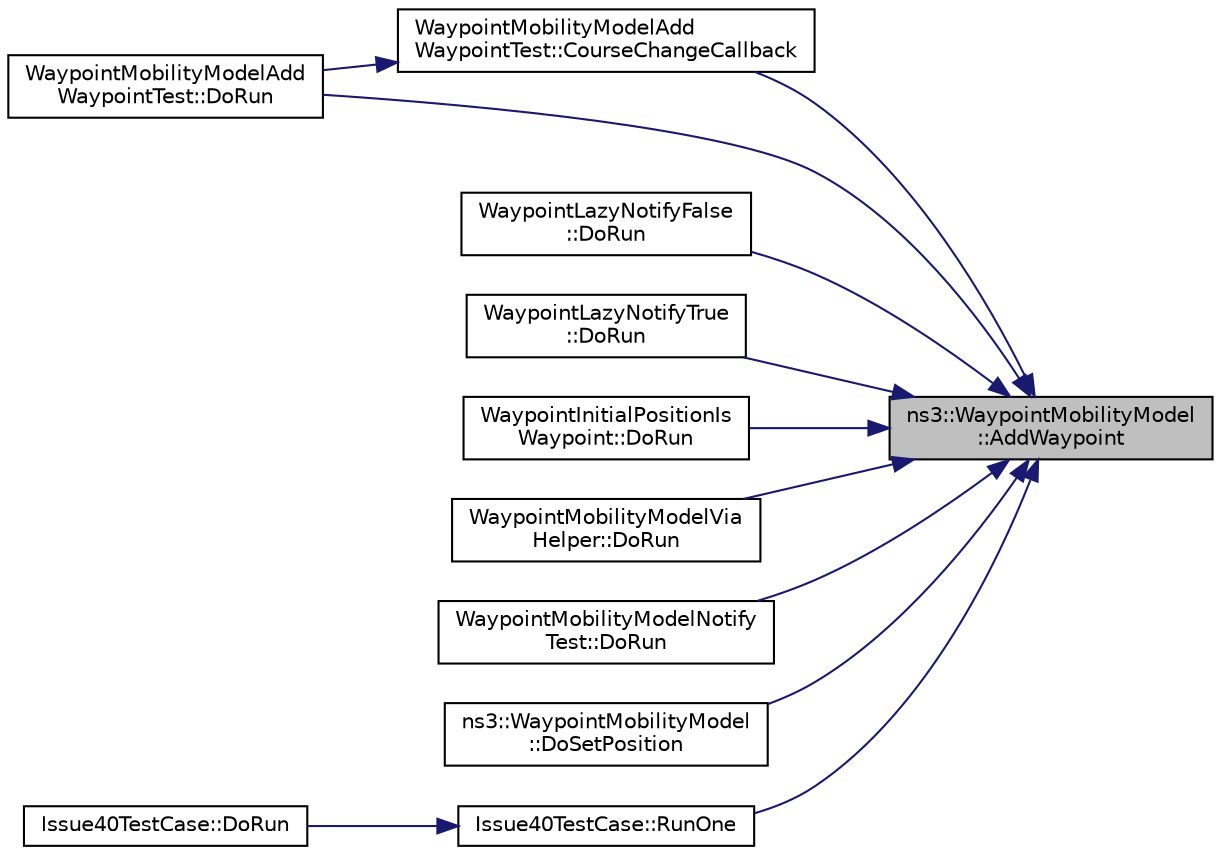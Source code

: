 digraph "ns3::WaypointMobilityModel::AddWaypoint"
{
 // LATEX_PDF_SIZE
  edge [fontname="Helvetica",fontsize="10",labelfontname="Helvetica",labelfontsize="10"];
  node [fontname="Helvetica",fontsize="10",shape=record];
  rankdir="RL";
  Node1 [label="ns3::WaypointMobilityModel\l::AddWaypoint",height=0.2,width=0.4,color="black", fillcolor="grey75", style="filled", fontcolor="black",tooltip=" "];
  Node1 -> Node2 [dir="back",color="midnightblue",fontsize="10",style="solid",fontname="Helvetica"];
  Node2 [label="WaypointMobilityModelAdd\lWaypointTest::CourseChangeCallback",height=0.2,width=0.4,color="black", fillcolor="white", style="filled",URL="$class_waypoint_mobility_model_add_waypoint_test.html#a1863491f2b06dd60f4eefb1fbda45c71",tooltip="Course change calback."];
  Node2 -> Node3 [dir="back",color="midnightblue",fontsize="10",style="solid",fontname="Helvetica"];
  Node3 [label="WaypointMobilityModelAdd\lWaypointTest::DoRun",height=0.2,width=0.4,color="black", fillcolor="white", style="filled",URL="$class_waypoint_mobility_model_add_waypoint_test.html#afab2502065d56508a1c71a8c78115c25",tooltip="Implementation to actually run this TestCase."];
  Node1 -> Node4 [dir="back",color="midnightblue",fontsize="10",style="solid",fontname="Helvetica"];
  Node4 [label="WaypointLazyNotifyFalse\l::DoRun",height=0.2,width=0.4,color="black", fillcolor="white", style="filled",URL="$class_waypoint_lazy_notify_false.html#a83d1c83370519f71e39183cfe3450b20",tooltip="Implementation to actually run this TestCase."];
  Node1 -> Node5 [dir="back",color="midnightblue",fontsize="10",style="solid",fontname="Helvetica"];
  Node5 [label="WaypointLazyNotifyTrue\l::DoRun",height=0.2,width=0.4,color="black", fillcolor="white", style="filled",URL="$class_waypoint_lazy_notify_true.html#a196fb0fa4ee5bfae48e7edb38c5d107e",tooltip="Implementation to actually run this TestCase."];
  Node1 -> Node6 [dir="back",color="midnightblue",fontsize="10",style="solid",fontname="Helvetica"];
  Node6 [label="WaypointInitialPositionIs\lWaypoint::DoRun",height=0.2,width=0.4,color="black", fillcolor="white", style="filled",URL="$class_waypoint_initial_position_is_waypoint.html#a277c97216e4f4c2c7cfffc2bace527e2",tooltip="Implementation to actually run this TestCase."];
  Node1 -> Node7 [dir="back",color="midnightblue",fontsize="10",style="solid",fontname="Helvetica"];
  Node7 [label="WaypointMobilityModelVia\lHelper::DoRun",height=0.2,width=0.4,color="black", fillcolor="white", style="filled",URL="$class_waypoint_mobility_model_via_helper.html#a7ba11c2c935294e6a211f13d70905ac7",tooltip="Implementation to actually run this TestCase."];
  Node1 -> Node8 [dir="back",color="midnightblue",fontsize="10",style="solid",fontname="Helvetica"];
  Node8 [label="WaypointMobilityModelNotify\lTest::DoRun",height=0.2,width=0.4,color="black", fillcolor="white", style="filled",URL="$class_waypoint_mobility_model_notify_test.html#a3806dd9c9361141fade8ce51021e33ff",tooltip="Implementation to actually run this TestCase."];
  Node1 -> Node3 [dir="back",color="midnightblue",fontsize="10",style="solid",fontname="Helvetica"];
  Node1 -> Node9 [dir="back",color="midnightblue",fontsize="10",style="solid",fontname="Helvetica"];
  Node9 [label="ns3::WaypointMobilityModel\l::DoSetPosition",height=0.2,width=0.4,color="black", fillcolor="white", style="filled",URL="$classns3_1_1_waypoint_mobility_model.html#a4b3b27288c05519dd3b8e9cfccffdfc8",tooltip="Sets a new position for the node"];
  Node1 -> Node10 [dir="back",color="midnightblue",fontsize="10",style="solid",fontname="Helvetica"];
  Node10 [label="Issue40TestCase::RunOne",height=0.2,width=0.4,color="black", fillcolor="white", style="filled",URL="$class_issue40_test_case.html#a0be6a572bf0e4326e49d9ebe8f90e0c4",tooltip="Run one function."];
  Node10 -> Node11 [dir="back",color="midnightblue",fontsize="10",style="solid",fontname="Helvetica"];
  Node11 [label="Issue40TestCase::DoRun",height=0.2,width=0.4,color="black", fillcolor="white", style="filled",URL="$class_issue40_test_case.html#aac4e1aa8a045a2dd086283930929d10a",tooltip="Implementation to actually run this TestCase."];
}

